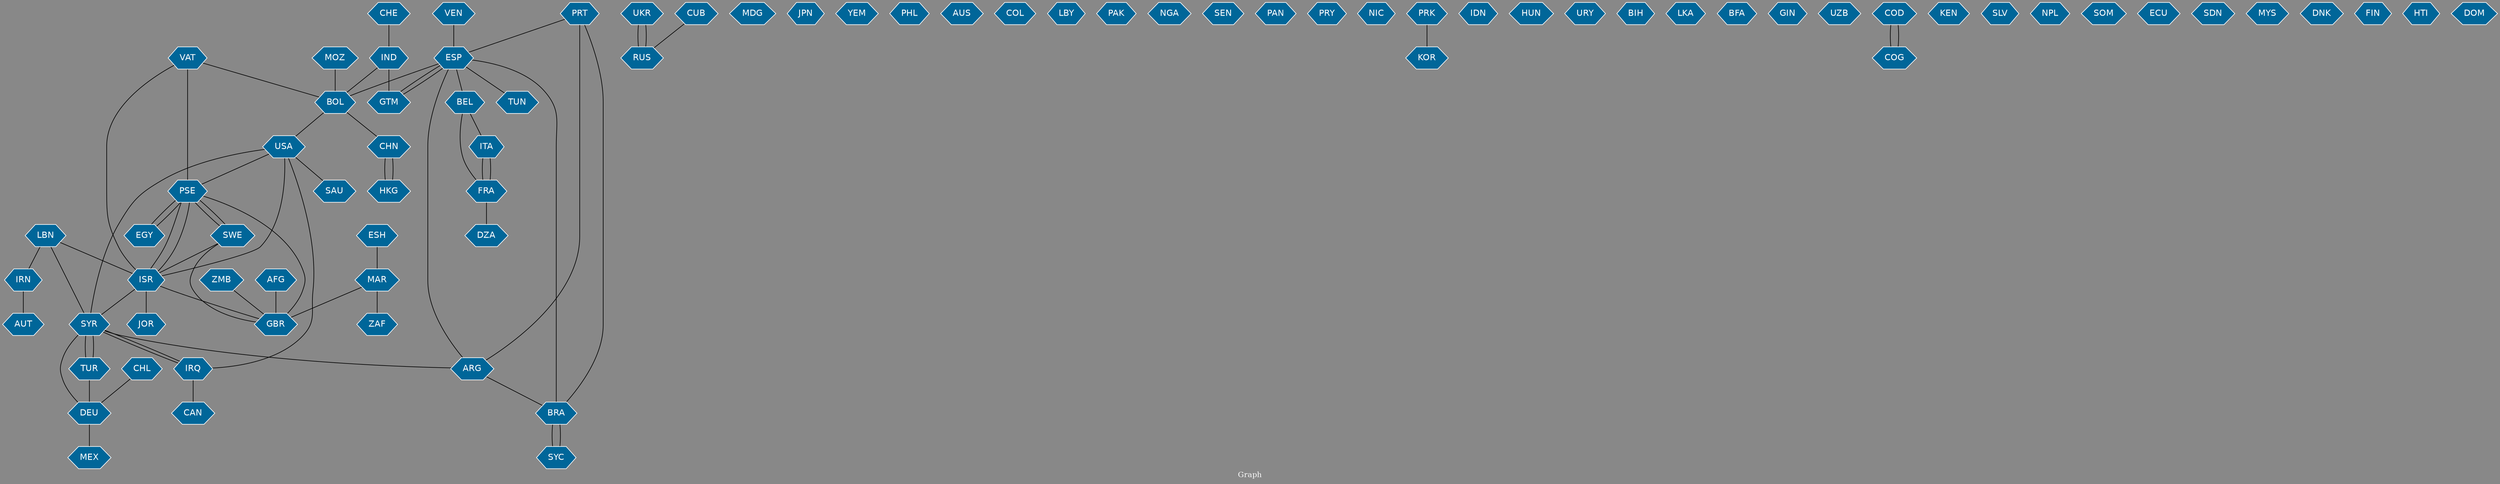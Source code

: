 // Countries together in item graph
graph {
	graph [bgcolor="#888888" fontcolor=white fontsize=12 label="Graph" outputorder=edgesfirst overlap=prism]
	node [color=white fillcolor="#006699" fontcolor=white fontname=Helvetica shape=hexagon style=filled]
	edge [arrowhead=open color=black fontcolor=white fontname=Courier fontsize=12]
		BRA [label=BRA]
		SYC [label=SYC]
		TUN [label=TUN]
		MEX [label=MEX]
		TUR [label=TUR]
		IRQ [label=IRQ]
		UKR [label=UKR]
		SYR [label=SYR]
		SWE [label=SWE]
		ISR [label=ISR]
		PSE [label=PSE]
		GBR [label=GBR]
		HKG [label=HKG]
		RUS [label=RUS]
		CAN [label=CAN]
		MDG [label=MDG]
		LBN [label=LBN]
		JPN [label=JPN]
		YEM [label=YEM]
		PHL [label=PHL]
		BEL [label=BEL]
		ITA [label=ITA]
		FRA [label=FRA]
		MOZ [label=MOZ]
		BOL [label=BOL]
		AUS [label=AUS]
		COL [label=COL]
		ESP [label=ESP]
		IND [label=IND]
		GTM [label=GTM]
		LBY [label=LBY]
		DEU [label=DEU]
		USA [label=USA]
		CHN [label=CHN]
		PAK [label=PAK]
		CHE [label=CHE]
		VAT [label=VAT]
		CHL [label=CHL]
		NGA [label=NGA]
		ARG [label=ARG]
		SEN [label=SEN]
		PRT [label=PRT]
		PAN [label=PAN]
		EGY [label=EGY]
		IRN [label=IRN]
		PRY [label=PRY]
		NIC [label=NIC]
		AUT [label=AUT]
		JOR [label=JOR]
		KOR [label=KOR]
		IDN [label=IDN]
		HUN [label=HUN]
		URY [label=URY]
		MAR [label=MAR]
		SAU [label=SAU]
		ZMB [label=ZMB]
		CUB [label=CUB]
		AFG [label=AFG]
		BIH [label=BIH]
		DZA [label=DZA]
		PRK [label=PRK]
		LKA [label=LKA]
		BFA [label=BFA]
		VEN [label=VEN]
		GIN [label=GIN]
		UZB [label=UZB]
		COD [label=COD]
		COG [label=COG]
		KEN [label=KEN]
		SLV [label=SLV]
		NPL [label=NPL]
		SOM [label=SOM]
		ECU [label=ECU]
		SDN [label=SDN]
		MYS [label=MYS]
		ZAF [label=ZAF]
		DNK [label=DNK]
		FIN [label=FIN]
		HTI [label=HTI]
		DOM [label=DOM]
		ESH [label=ESH]
			PSE -- EGY [weight=1]
			PSE -- SWE [weight=2]
			FRA -- BEL [weight=2]
			SYR -- IRQ [weight=2]
			TUR -- SYR [weight=2]
			ISR -- PSE [weight=5]
			SYR -- TUR [weight=4]
			UKR -- RUS [weight=3]
			VAT -- BOL [weight=1]
			FRA -- ITA [weight=2]
			LBN -- IRN [weight=1]
			COD -- COG [weight=1]
			EGY -- PSE [weight=1]
			SYC -- BRA [weight=1]
			SWE -- ISR [weight=2]
			ESP -- ARG [weight=1]
			ESH -- MAR [weight=1]
			ISR -- SYR [weight=1]
			ARG -- BRA [weight=1]
			SWE -- GBR [weight=1]
			ITA -- FRA [weight=1]
			FRA -- DZA [weight=1]
			IRQ -- USA [weight=1]
			TUR -- DEU [weight=1]
			CHE -- IND [weight=2]
			USA -- SAU [weight=1]
			MAR -- ZAF [weight=1]
			ISR -- JOR [weight=1]
			GTM -- ESP [weight=1]
			IND -- GTM [weight=1]
			PRT -- ARG [weight=1]
			CUB -- RUS [weight=1]
			AFG -- GBR [weight=1]
			USA -- SYR [weight=1]
			COG -- COD [weight=1]
			IRN -- AUT [weight=1]
			IND -- BOL [weight=1]
			LBN -- ISR [weight=1]
			SWE -- PSE [weight=2]
			VAT -- PSE [weight=1]
			ISR -- GBR [weight=1]
			MAR -- GBR [weight=1]
			DEU -- SYR [weight=1]
			LBN -- SYR [weight=2]
			PRK -- KOR [weight=1]
			RUS -- UKR [weight=3]
			ESP -- BRA [weight=1]
			BOL -- USA [weight=1]
			IRQ -- SYR [weight=1]
			PSE -- ISR [weight=1]
			HKG -- CHN [weight=3]
			BEL -- ITA [weight=3]
			ESP -- TUN [weight=1]
			ESP -- BOL [weight=1]
			ISR -- USA [weight=1]
			BRA -- SYC [weight=1]
			VEN -- ESP [weight=1]
			PRT -- ESP [weight=1]
			PSE -- GBR [weight=2]
			IRQ -- CAN [weight=1]
			VAT -- ISR [weight=1]
			ESP -- GTM [weight=1]
			PRT -- BRA [weight=1]
			ZMB -- GBR [weight=1]
			CHL -- DEU [weight=1]
			BOL -- CHN [weight=1]
			CHN -- HKG [weight=2]
			SYR -- ARG [weight=1]
			USA -- PSE [weight=1]
			ESP -- BEL [weight=1]
			MOZ -- BOL [weight=1]
			DEU -- MEX [weight=1]
}